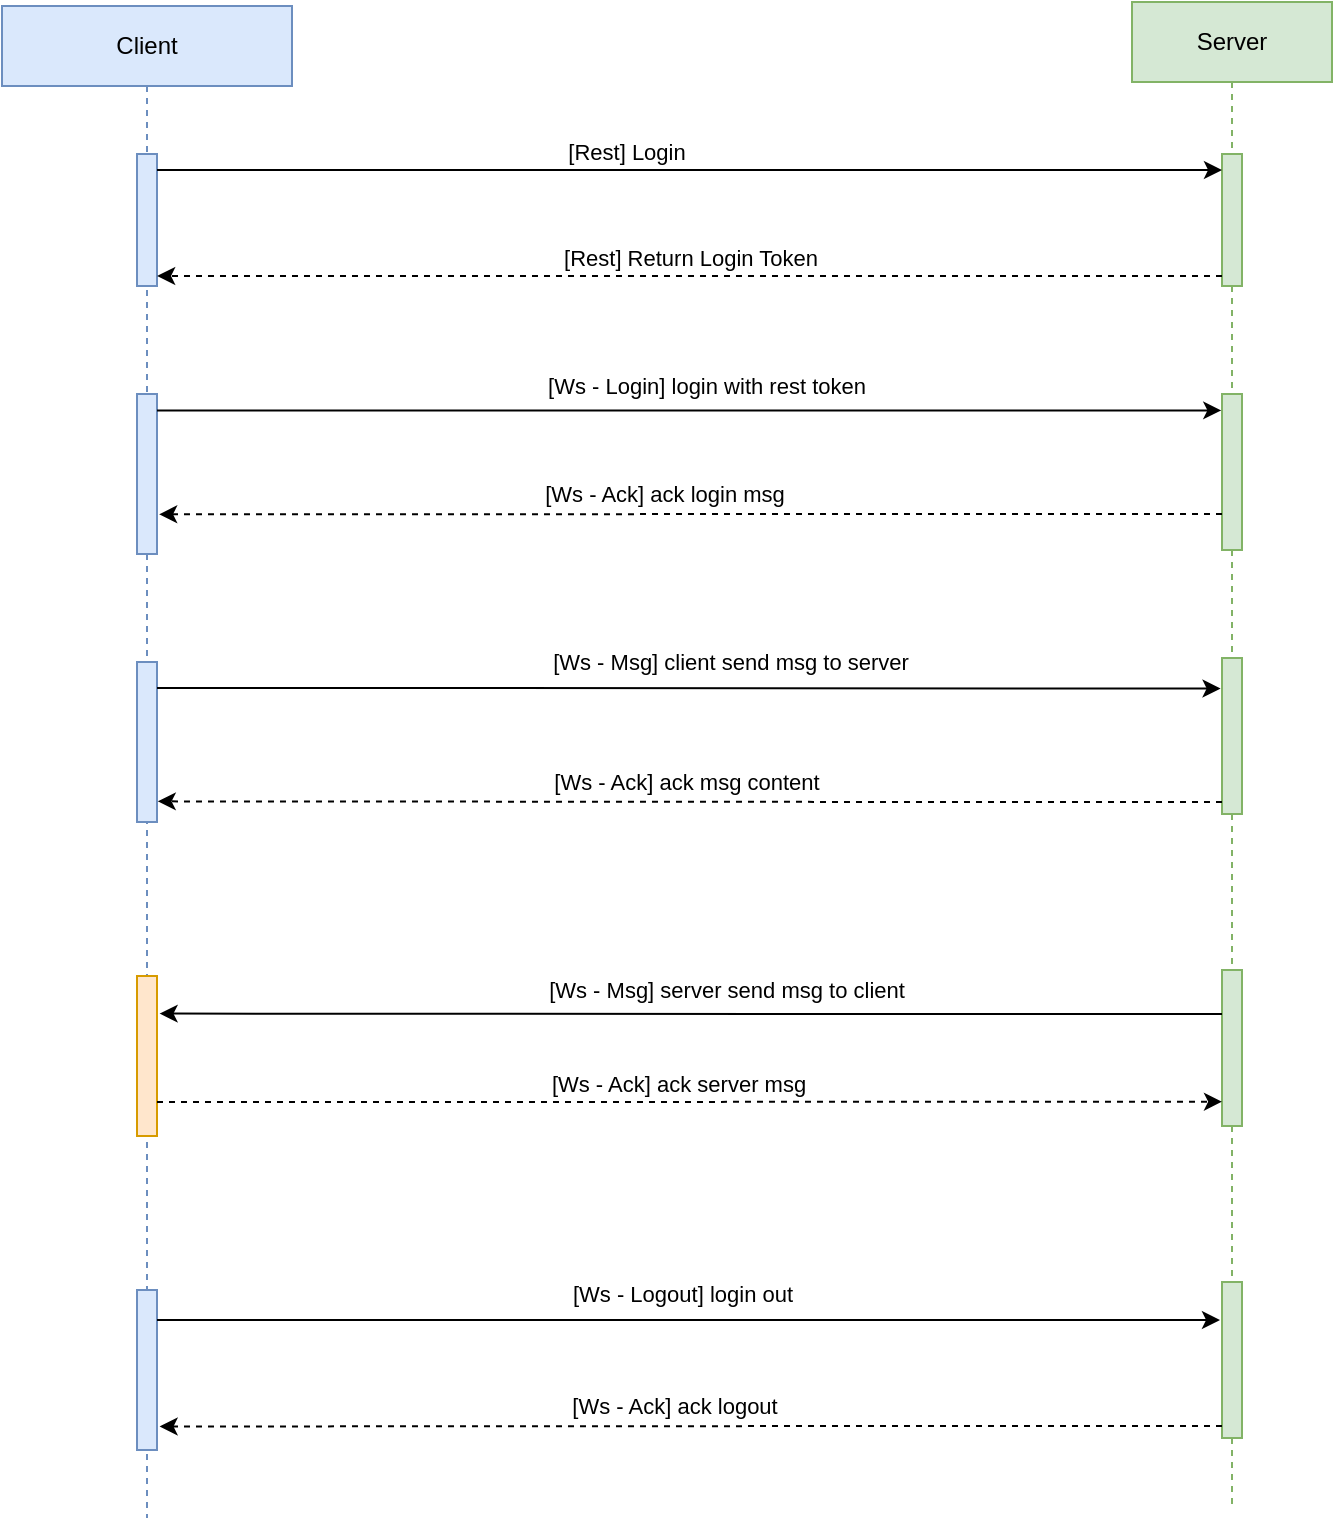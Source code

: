 <mxfile version="20.2.3" type="device"><diagram id="P1u_wUYGymcp6RMyhc8O" name="第 1 页"><mxGraphModel dx="949" dy="658" grid="0" gridSize="10" guides="1" tooltips="1" connect="1" arrows="1" fold="1" page="0" pageScale="1" pageWidth="827" pageHeight="1169" math="0" shadow="0"><root><mxCell id="0"/><mxCell id="1" parent="0"/><mxCell id="Pbg0kjEiXmnGji7YtfXA-1" value="Client" style="shape=umlLifeline;perimeter=lifelinePerimeter;whiteSpace=wrap;html=1;container=1;collapsible=0;recursiveResize=0;outlineConnect=0;fillColor=#dae8fc;strokeColor=#6c8ebf;" vertex="1" parent="1"><mxGeometry x="133" y="91" width="145" height="756" as="geometry"/></mxCell><mxCell id="Pbg0kjEiXmnGji7YtfXA-3" value="" style="html=1;points=[];perimeter=orthogonalPerimeter;fillColor=#dae8fc;strokeColor=#6c8ebf;" vertex="1" parent="Pbg0kjEiXmnGji7YtfXA-1"><mxGeometry x="67.5" y="74" width="10" height="66" as="geometry"/></mxCell><mxCell id="Pbg0kjEiXmnGji7YtfXA-13" value="" style="html=1;points=[];perimeter=orthogonalPerimeter;fillColor=#dae8fc;strokeColor=#6c8ebf;" vertex="1" parent="Pbg0kjEiXmnGji7YtfXA-1"><mxGeometry x="67.5" y="194" width="10" height="80" as="geometry"/></mxCell><mxCell id="Pbg0kjEiXmnGji7YtfXA-25" value="" style="html=1;points=[];perimeter=orthogonalPerimeter;fillColor=#dae8fc;strokeColor=#6c8ebf;" vertex="1" parent="Pbg0kjEiXmnGji7YtfXA-1"><mxGeometry x="67.5" y="328" width="10" height="80" as="geometry"/></mxCell><mxCell id="Pbg0kjEiXmnGji7YtfXA-32" value="" style="html=1;points=[];perimeter=orthogonalPerimeter;fillColor=#dae8fc;strokeColor=#6c8ebf;" vertex="1" parent="Pbg0kjEiXmnGji7YtfXA-1"><mxGeometry x="67.5" y="642" width="10" height="80" as="geometry"/></mxCell><mxCell id="Pbg0kjEiXmnGji7YtfXA-40" value="" style="html=1;points=[];perimeter=orthogonalPerimeter;fillColor=#ffe6cc;strokeColor=#d79b00;" vertex="1" parent="Pbg0kjEiXmnGji7YtfXA-1"><mxGeometry x="67.5" y="485" width="10" height="80" as="geometry"/></mxCell><mxCell id="Pbg0kjEiXmnGji7YtfXA-2" value="Server" style="shape=umlLifeline;perimeter=lifelinePerimeter;whiteSpace=wrap;html=1;container=1;collapsible=0;recursiveResize=0;outlineConnect=0;fillColor=#d5e8d4;strokeColor=#82b366;" vertex="1" parent="1"><mxGeometry x="698" y="89" width="100" height="752" as="geometry"/></mxCell><mxCell id="Pbg0kjEiXmnGji7YtfXA-5" value="" style="html=1;points=[];perimeter=orthogonalPerimeter;fillColor=#d5e8d4;strokeColor=#82b366;" vertex="1" parent="Pbg0kjEiXmnGji7YtfXA-2"><mxGeometry x="45" y="76" width="10" height="66" as="geometry"/></mxCell><mxCell id="Pbg0kjEiXmnGji7YtfXA-14" value="" style="html=1;points=[];perimeter=orthogonalPerimeter;fillColor=#d5e8d4;strokeColor=#82b366;" vertex="1" parent="Pbg0kjEiXmnGji7YtfXA-2"><mxGeometry x="45" y="196" width="10" height="78" as="geometry"/></mxCell><mxCell id="Pbg0kjEiXmnGji7YtfXA-26" value="" style="html=1;points=[];perimeter=orthogonalPerimeter;fillColor=#d5e8d4;strokeColor=#82b366;" vertex="1" parent="Pbg0kjEiXmnGji7YtfXA-2"><mxGeometry x="45" y="328" width="10" height="78" as="geometry"/></mxCell><mxCell id="Pbg0kjEiXmnGji7YtfXA-33" value="" style="html=1;points=[];perimeter=orthogonalPerimeter;fillColor=#d5e8d4;strokeColor=#82b366;" vertex="1" parent="Pbg0kjEiXmnGji7YtfXA-2"><mxGeometry x="45" y="640" width="10" height="78" as="geometry"/></mxCell><mxCell id="Pbg0kjEiXmnGji7YtfXA-41" value="" style="html=1;points=[];perimeter=orthogonalPerimeter;fillColor=#d5e8d4;strokeColor=#82b366;" vertex="1" parent="Pbg0kjEiXmnGji7YtfXA-2"><mxGeometry x="45" y="484" width="10" height="78" as="geometry"/></mxCell><mxCell id="Pbg0kjEiXmnGji7YtfXA-6" value="[Rest] Login" style="edgeStyle=orthogonalEdgeStyle;rounded=0;orthogonalLoop=1;jettySize=auto;html=1;" edge="1" parent="1" source="Pbg0kjEiXmnGji7YtfXA-3" target="Pbg0kjEiXmnGji7YtfXA-5"><mxGeometry x="-0.119" y="9" relative="1" as="geometry"><Array as="points"><mxPoint x="476" y="173"/><mxPoint x="476" y="173"/></Array><mxPoint as="offset"/></mxGeometry></mxCell><mxCell id="Pbg0kjEiXmnGji7YtfXA-7" style="edgeStyle=orthogonalEdgeStyle;rounded=0;orthogonalLoop=1;jettySize=auto;html=1;entryX=1.007;entryY=0.924;entryDx=0;entryDy=0;entryPerimeter=0;dashed=1;" edge="1" parent="1" source="Pbg0kjEiXmnGji7YtfXA-5" target="Pbg0kjEiXmnGji7YtfXA-3"><mxGeometry relative="1" as="geometry"><Array as="points"><mxPoint x="611" y="226"/><mxPoint x="611" y="226"/></Array></mxGeometry></mxCell><mxCell id="Pbg0kjEiXmnGji7YtfXA-8" value="[Rest] Return Login Token" style="edgeLabel;html=1;align=center;verticalAlign=middle;resizable=0;points=[];" vertex="1" connectable="0" parent="Pbg0kjEiXmnGji7YtfXA-7"><mxGeometry x="0.094" y="-2" relative="1" as="geometry"><mxPoint x="25" y="-7" as="offset"/></mxGeometry></mxCell><mxCell id="Pbg0kjEiXmnGji7YtfXA-15" value="[Ws - Login] login with rest token" style="edgeStyle=orthogonalEdgeStyle;rounded=0;orthogonalLoop=1;jettySize=auto;html=1;entryX=-0.036;entryY=0.105;entryDx=0;entryDy=0;entryPerimeter=0;" edge="1" parent="1" source="Pbg0kjEiXmnGji7YtfXA-13" target="Pbg0kjEiXmnGji7YtfXA-14"><mxGeometry x="0.032" y="12" relative="1" as="geometry"><Array as="points"><mxPoint x="206" y="292"/></Array><mxPoint as="offset"/></mxGeometry></mxCell><mxCell id="Pbg0kjEiXmnGji7YtfXA-23" style="edgeStyle=orthogonalEdgeStyle;rounded=0;orthogonalLoop=1;jettySize=auto;html=1;entryX=1.107;entryY=0.752;entryDx=0;entryDy=0;entryPerimeter=0;dashed=1;" edge="1" parent="1" source="Pbg0kjEiXmnGji7YtfXA-14" target="Pbg0kjEiXmnGji7YtfXA-13"><mxGeometry relative="1" as="geometry"><Array as="points"><mxPoint x="609" y="345"/><mxPoint x="609" y="345"/></Array></mxGeometry></mxCell><mxCell id="Pbg0kjEiXmnGji7YtfXA-24" value="[Ws - Ack] ack login msg" style="edgeLabel;html=1;align=center;verticalAlign=middle;resizable=0;points=[];" vertex="1" connectable="0" parent="Pbg0kjEiXmnGji7YtfXA-23"><mxGeometry x="-0.038" y="-2" relative="1" as="geometry"><mxPoint x="-24" y="-8" as="offset"/></mxGeometry></mxCell><mxCell id="Pbg0kjEiXmnGji7YtfXA-28" style="edgeStyle=orthogonalEdgeStyle;rounded=0;orthogonalLoop=1;jettySize=auto;html=1;entryX=-0.071;entryY=0.196;entryDx=0;entryDy=0;entryPerimeter=0;" edge="1" parent="1" source="Pbg0kjEiXmnGji7YtfXA-25" target="Pbg0kjEiXmnGji7YtfXA-26"><mxGeometry relative="1" as="geometry"><Array as="points"><mxPoint x="344" y="432"/><mxPoint x="344" y="432"/></Array></mxGeometry></mxCell><mxCell id="Pbg0kjEiXmnGji7YtfXA-29" value="[Ws - Msg] client send msg to server" style="edgeLabel;html=1;align=center;verticalAlign=middle;resizable=0;points=[];" vertex="1" connectable="0" parent="Pbg0kjEiXmnGji7YtfXA-28"><mxGeometry x="-0.021" y="2" relative="1" as="geometry"><mxPoint x="26" y="-11" as="offset"/></mxGeometry></mxCell><mxCell id="Pbg0kjEiXmnGji7YtfXA-30" style="edgeStyle=orthogonalEdgeStyle;rounded=0;orthogonalLoop=1;jettySize=auto;html=1;entryX=1.036;entryY=0.871;entryDx=0;entryDy=0;entryPerimeter=0;dashed=1;" edge="1" parent="1" source="Pbg0kjEiXmnGji7YtfXA-26" target="Pbg0kjEiXmnGji7YtfXA-25"><mxGeometry relative="1" as="geometry"><Array as="points"><mxPoint x="615" y="489"/><mxPoint x="615" y="489"/></Array></mxGeometry></mxCell><mxCell id="Pbg0kjEiXmnGji7YtfXA-31" value="[Ws - Ack] ack msg content" style="edgeLabel;html=1;align=center;verticalAlign=middle;resizable=0;points=[];" vertex="1" connectable="0" parent="Pbg0kjEiXmnGji7YtfXA-30"><mxGeometry x="0.031" y="-2" relative="1" as="geometry"><mxPoint x="6" y="-8" as="offset"/></mxGeometry></mxCell><mxCell id="Pbg0kjEiXmnGji7YtfXA-34" value="[Ws - Logout] login out" style="edgeStyle=orthogonalEdgeStyle;rounded=0;orthogonalLoop=1;jettySize=auto;html=1;entryX=-0.1;entryY=0.244;entryDx=0;entryDy=0;entryPerimeter=0;" edge="1" parent="1" source="Pbg0kjEiXmnGji7YtfXA-32" target="Pbg0kjEiXmnGji7YtfXA-33"><mxGeometry x="-0.012" y="13" relative="1" as="geometry"><Array as="points"><mxPoint x="342" y="748"/><mxPoint x="342" y="748"/></Array><mxPoint as="offset"/></mxGeometry></mxCell><mxCell id="Pbg0kjEiXmnGji7YtfXA-35" style="edgeStyle=orthogonalEdgeStyle;rounded=0;orthogonalLoop=1;jettySize=auto;html=1;entryX=1.13;entryY=0.853;entryDx=0;entryDy=0;entryPerimeter=0;dashed=1;" edge="1" parent="1" source="Pbg0kjEiXmnGji7YtfXA-33" target="Pbg0kjEiXmnGji7YtfXA-32"><mxGeometry relative="1" as="geometry"><Array as="points"><mxPoint x="608" y="801"/><mxPoint x="608" y="801"/></Array></mxGeometry></mxCell><mxCell id="Pbg0kjEiXmnGji7YtfXA-36" value="[Ws - Ack] ack logout" style="edgeLabel;html=1;align=center;verticalAlign=middle;resizable=0;points=[];" vertex="1" connectable="0" parent="Pbg0kjEiXmnGji7YtfXA-35"><mxGeometry x="0.13" y="2" relative="1" as="geometry"><mxPoint x="26" y="-12" as="offset"/></mxGeometry></mxCell><mxCell id="Pbg0kjEiXmnGji7YtfXA-42" style="edgeStyle=orthogonalEdgeStyle;rounded=0;orthogonalLoop=1;jettySize=auto;html=1;entryX=1.13;entryY=0.235;entryDx=0;entryDy=0;entryPerimeter=0;" edge="1" parent="1" source="Pbg0kjEiXmnGji7YtfXA-41" target="Pbg0kjEiXmnGji7YtfXA-40"><mxGeometry relative="1" as="geometry"><Array as="points"><mxPoint x="608" y="595"/><mxPoint x="608" y="595"/></Array></mxGeometry></mxCell><mxCell id="Pbg0kjEiXmnGji7YtfXA-43" value="[Ws - Msg] server send msg to client" style="edgeLabel;html=1;align=center;verticalAlign=middle;resizable=0;points=[];" vertex="1" connectable="0" parent="Pbg0kjEiXmnGji7YtfXA-42"><mxGeometry x="0.133" y="3" relative="1" as="geometry"><mxPoint x="53" y="-15" as="offset"/></mxGeometry></mxCell><mxCell id="Pbg0kjEiXmnGji7YtfXA-46" style="edgeStyle=orthogonalEdgeStyle;rounded=0;orthogonalLoop=1;jettySize=auto;html=1;entryX=0;entryY=0.844;entryDx=0;entryDy=0;entryPerimeter=0;dashed=1;" edge="1" parent="1" source="Pbg0kjEiXmnGji7YtfXA-40" target="Pbg0kjEiXmnGji7YtfXA-41"><mxGeometry relative="1" as="geometry"><Array as="points"><mxPoint x="345" y="639"/><mxPoint x="345" y="639"/></Array></mxGeometry></mxCell><mxCell id="Pbg0kjEiXmnGji7YtfXA-47" value="[Ws - Ack] ack server msg" style="edgeLabel;html=1;align=center;verticalAlign=middle;resizable=0;points=[];" vertex="1" connectable="0" parent="Pbg0kjEiXmnGji7YtfXA-46"><mxGeometry x="-0.124" y="-3" relative="1" as="geometry"><mxPoint x="27" y="-12" as="offset"/></mxGeometry></mxCell></root></mxGraphModel></diagram></mxfile>